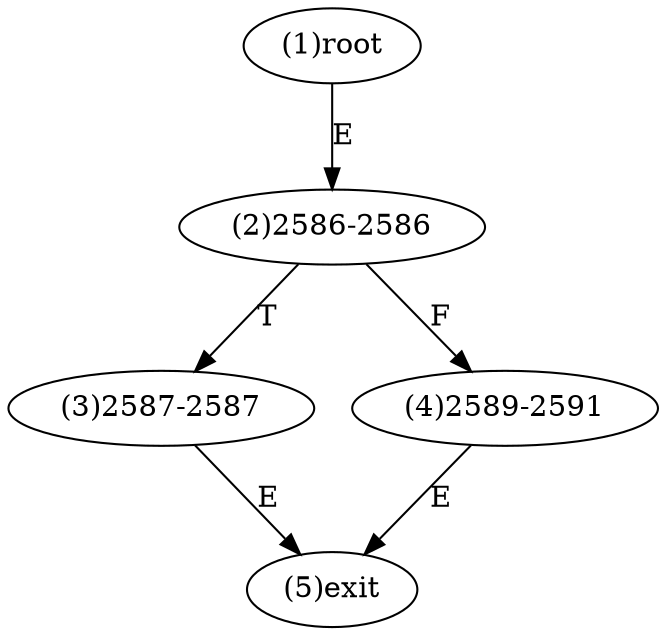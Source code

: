 digraph "" { 
1[ label="(1)root"];
2[ label="(2)2586-2586"];
3[ label="(3)2587-2587"];
4[ label="(4)2589-2591"];
5[ label="(5)exit"];
1->2[ label="E"];
2->4[ label="F"];
2->3[ label="T"];
3->5[ label="E"];
4->5[ label="E"];
}